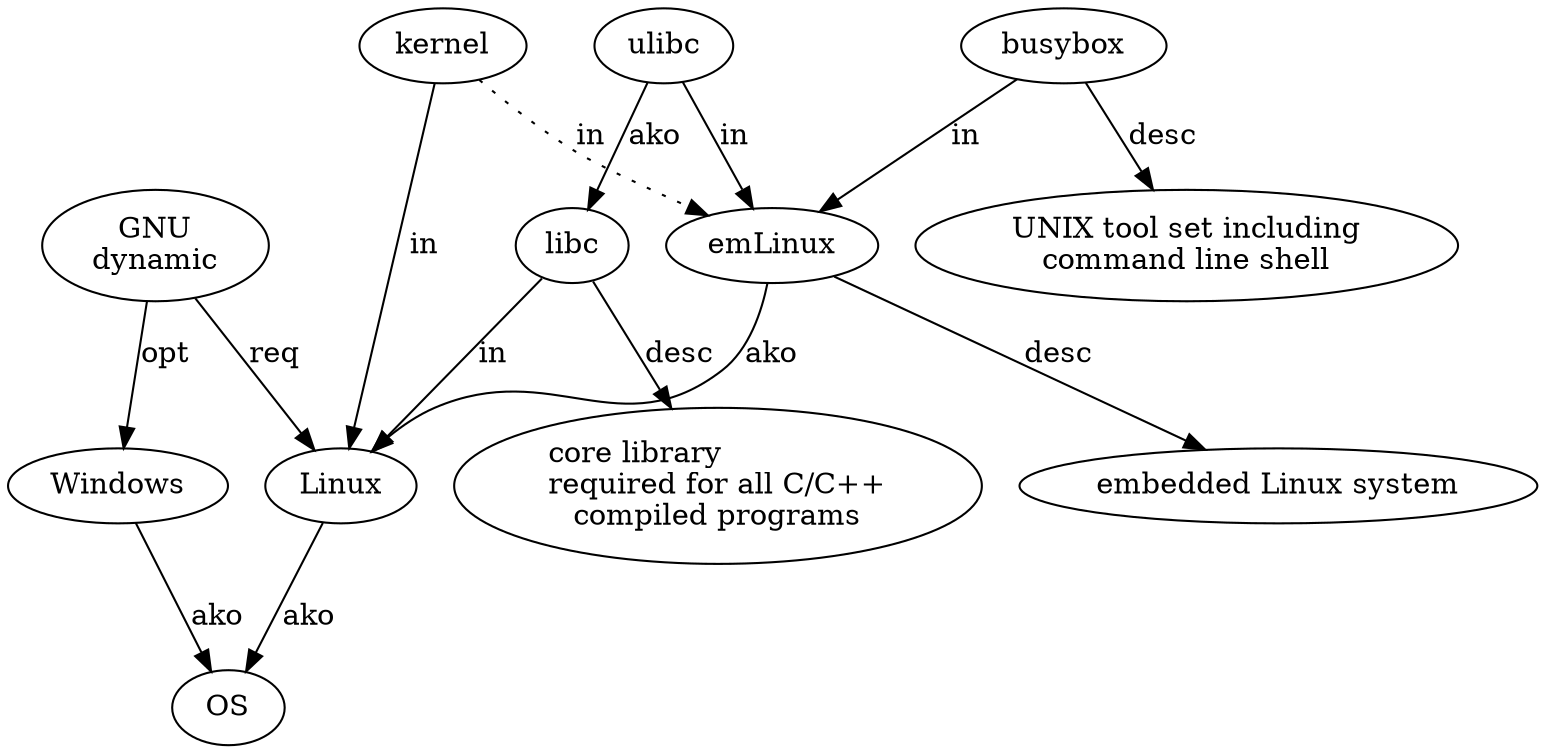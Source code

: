 digraph {
    Linux -> OS [label=ako];
    emLinux -> Linux [label=ako];
    emLinux -> "embedded Linux system" [label=desc];
    dynamic [label="GNU\ndynamic"];
    dynamic -> Linux [label=req];
    kernel -> Linux [label=in];
    libc -> Linux [label=in];
    busybox -> emLinux [label=in];
    ulibc -> libc [label=ako];
    ulibc -> emLinux [label=in];
    libc -> "core library\lrequired for all C/C++\lcompiled programs" [label=desc];
    kernel -> emLinux [label=in,style=dotted];
    busybox -> "UNIX tool set including\lcommand line shell" [label=desc];
    
    Windows -> OS [label=ako];
    dynamic -> Windows [label=opt];
}